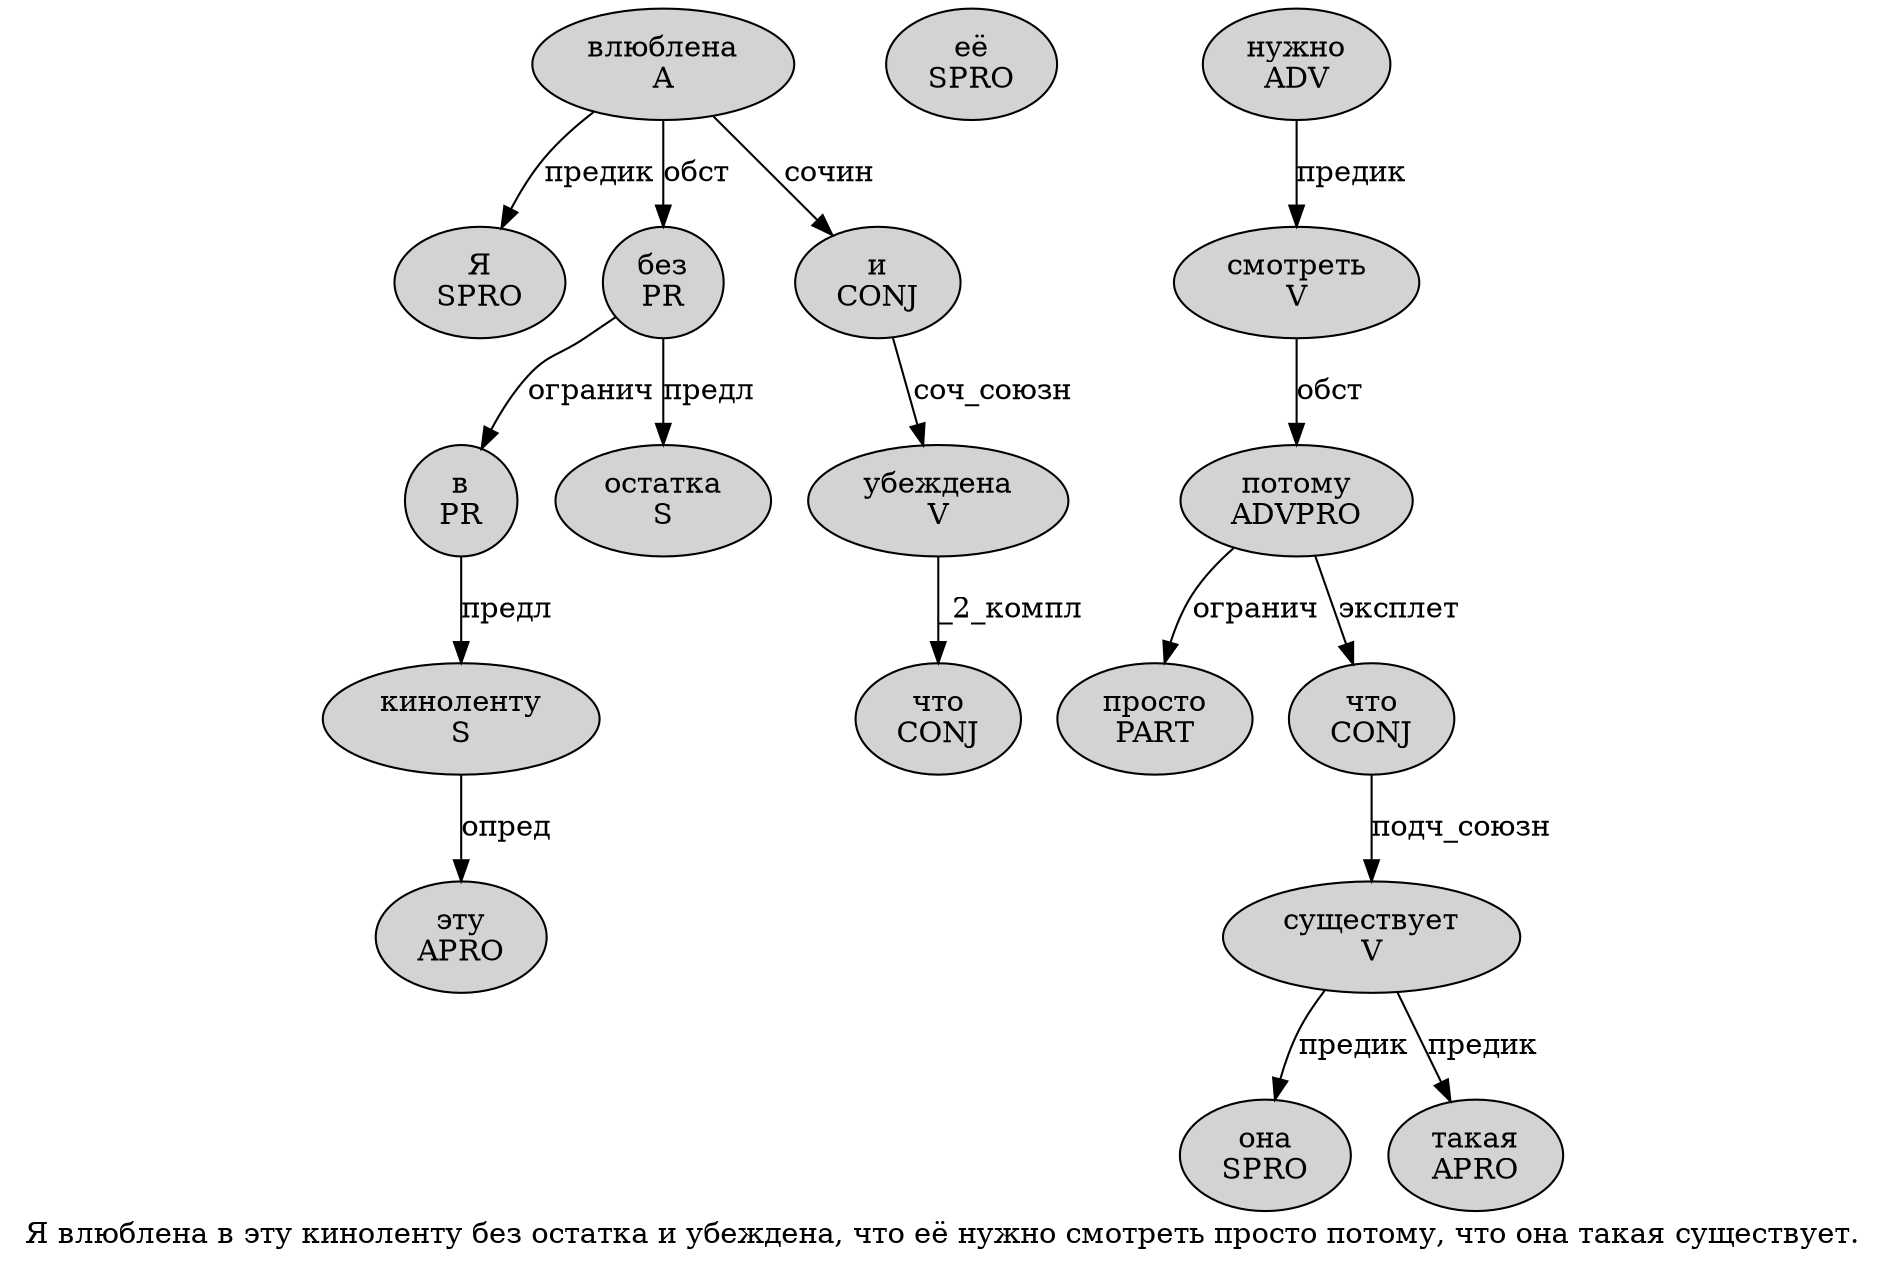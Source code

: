 digraph SENTENCE_1223 {
	graph [label="Я влюблена в эту киноленту без остатка и убеждена, что её нужно смотреть просто потому, что она такая существует."]
	node [style=filled]
		0 [label="Я
SPRO" color="" fillcolor=lightgray penwidth=1 shape=ellipse]
		1 [label="влюблена
A" color="" fillcolor=lightgray penwidth=1 shape=ellipse]
		2 [label="в
PR" color="" fillcolor=lightgray penwidth=1 shape=ellipse]
		3 [label="эту
APRO" color="" fillcolor=lightgray penwidth=1 shape=ellipse]
		4 [label="киноленту
S" color="" fillcolor=lightgray penwidth=1 shape=ellipse]
		5 [label="без
PR" color="" fillcolor=lightgray penwidth=1 shape=ellipse]
		6 [label="остатка
S" color="" fillcolor=lightgray penwidth=1 shape=ellipse]
		7 [label="и
CONJ" color="" fillcolor=lightgray penwidth=1 shape=ellipse]
		8 [label="убеждена
V" color="" fillcolor=lightgray penwidth=1 shape=ellipse]
		10 [label="что
CONJ" color="" fillcolor=lightgray penwidth=1 shape=ellipse]
		11 [label="её
SPRO" color="" fillcolor=lightgray penwidth=1 shape=ellipse]
		12 [label="нужно
ADV" color="" fillcolor=lightgray penwidth=1 shape=ellipse]
		13 [label="смотреть
V" color="" fillcolor=lightgray penwidth=1 shape=ellipse]
		14 [label="просто
PART" color="" fillcolor=lightgray penwidth=1 shape=ellipse]
		15 [label="потому
ADVPRO" color="" fillcolor=lightgray penwidth=1 shape=ellipse]
		17 [label="что
CONJ" color="" fillcolor=lightgray penwidth=1 shape=ellipse]
		18 [label="она
SPRO" color="" fillcolor=lightgray penwidth=1 shape=ellipse]
		19 [label="такая
APRO" color="" fillcolor=lightgray penwidth=1 shape=ellipse]
		20 [label="существует
V" color="" fillcolor=lightgray penwidth=1 shape=ellipse]
			7 -> 8 [label="соч_союзн"]
			4 -> 3 [label="опред"]
			12 -> 13 [label="предик"]
			15 -> 14 [label="огранич"]
			15 -> 17 [label="эксплет"]
			13 -> 15 [label="обст"]
			17 -> 20 [label="подч_союзн"]
			8 -> 10 [label="_2_компл"]
			5 -> 2 [label="огранич"]
			5 -> 6 [label="предл"]
			2 -> 4 [label="предл"]
			1 -> 0 [label="предик"]
			1 -> 5 [label="обст"]
			1 -> 7 [label="сочин"]
			20 -> 18 [label="предик"]
			20 -> 19 [label="предик"]
}